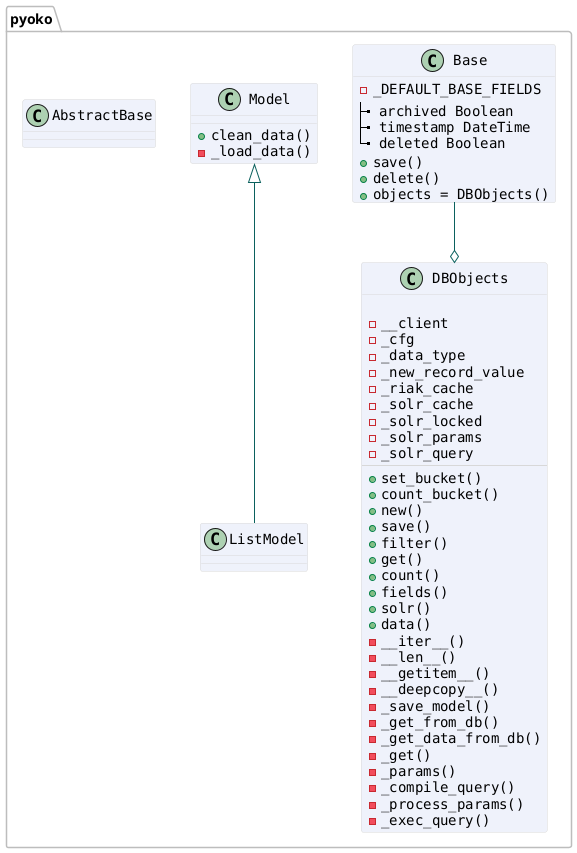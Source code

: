 @startuml

skinparam classAttributeFontName Monospaced
skinparam classBackgroundColor #EFF2FB
skinparam classBorderColor #D8D8D8
skinparam packageBorderColor #BDBDBD
skinparam classArrowColor #0B615E
skinparam shadowing false

'skinparam monochrome true
'skinparam nodesep 100
'skinparam ranksep 100



package pyoko{


'note  "All <color:black><b> (M)odels</b></color> extends <b>Base</b> and <b>Model</b>" as n1 #orchid
'n1 .. Base
'n1 .. Model

class DBObjects{

- __client
- _cfg
- _data_type
- _new_record_value
- _riak_cache
- _solr_cache
- _solr_locked
- _solr_params
- _solr_query
--
+ set_bucket()
+ count_bucket()
+ new()
+ save()
+ filter()
+ get()
+ count()
+ fields()
+ solr()
+ data()
- __iter__()
- __len__()
- __getitem__()
- __deepcopy__()
- _save_model()
- _get_from_db()
- _get_data_from_db()
- _get()
- _params()
- _compile_query()
- _process_params()
- _exec_query()
}
    class Base{
    - _DEFAULT_BASE_FIELDS
  |_ archived Boolean
  |_ timestamp DateTime
  |_ deleted Boolean
    + save()
    + delete()
    + objects = DBObjects()
    }
    class Model{
    + clean_data()
    - _load_data()

    }
    class AbstractBase{
    }
    class ListModel extends Model{
    }
Base --o DBObjects
}


@enduml
